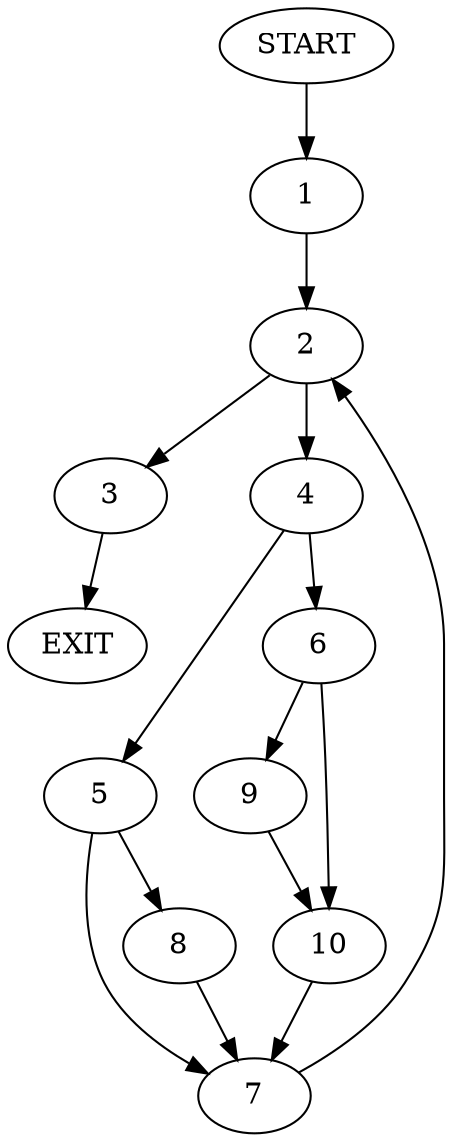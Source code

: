 digraph {
0 [label="START"]
11 [label="EXIT"]
0 -> 1
1 -> 2
2 -> 3
2 -> 4
3 -> 11
4 -> 5
4 -> 6
5 -> 7
5 -> 8
6 -> 9
6 -> 10
10 -> 7
9 -> 10
7 -> 2
8 -> 7
}
